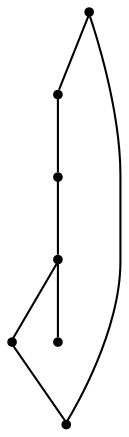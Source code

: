 graph {
  node [shape=point,comment="{\"directed\":false,\"doi\":\"10.1007/11618058_13\",\"figure\":\"1 (2)\"}"]

  v0 [pos="490.09116438045055,860.1577395484562"]
  v1 [pos="406.2005632267442,878.7827446347192"]
  v2 [pos="558.2288403888081,807.907735733759"]
  v3 [pos="597.8612213844476,731.7202204749698"]
  v4 [pos="214.47739598473834,731.7202204749698"]
  v5 [pos="254.17228209029798,807.9077357337588"]
  v6 [pos="322.30994617550874,860.1577395484562"]

  v0 -- v1 [id="-1",pos="490.09116438045055,860.1577395484562 464.1430132891637,870.5645196436775 435.9384807814003,877.1702721005395 406.2005632267442,878.7827446347192"]
  v5 -- v3 [id="-3",pos="254.17228209029798,807.9077357337588 406.18806776889534,481.93686349051336 406.18806776889534,481.93686349051336 406.18806776889534,481.93686349051336 514.8332757994186,483.6452120826359 603.0038335755814,571.7952364966984 603.0038335755814,680.4076785132999 603.0038335755814,698.0197745041098 600.6854488748387,715.0938218321426 597.8612213844476,731.7202204749698"]
  v6 -- v5 [id="-5",pos="322.30994617550874,860.1577395484562 296.80015837159226,846.4939620973516 273.78408800574266,828.6835254505943 254.17228209029798,807.9077357337588"]
  v5 -- v4 [id="-6",pos="254.17228209029798,807.9077357337588 237.22008275742706,785.1475603283259 223.59932829229348,759.4851845883106 214.47739598473834,731.7202204749698"]
  v1 -- v6 [id="-8",pos="406.2005632267442,878.7827446347192 376.4491871500604,877.1702721005395 348.23289677502936,870.5585391453858 322.30994617550874,860.1577395484562"]
  v3 -- v2 [id="-9",pos="597.8612213844476,731.7202204749698 588.8013646965071,759.5009051055642 575.1683270087741,785.1773978392426 558.2288403888081,807.907735733759"]
  v2 -- v0 [id="-10",pos="558.2288403888081,807.907735733759 538.5839918869955,828.7138740687426 515.566797946685,846.5166856668825 490.09116438045055,860.1577395484562"]
}